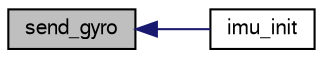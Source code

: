 digraph "send_gyro"
{
  edge [fontname="FreeSans",fontsize="10",labelfontname="FreeSans",labelfontsize="10"];
  node [fontname="FreeSans",fontsize="10",shape=record];
  rankdir="LR";
  Node1 [label="send_gyro",height=0.2,width=0.4,color="black", fillcolor="grey75", style="filled", fontcolor="black"];
  Node1 -> Node2 [dir="back",color="midnightblue",fontsize="10",style="solid",fontname="FreeSans"];
  Node2 [label="imu_init",height=0.2,width=0.4,color="black", fillcolor="white", style="filled",URL="$imu_8h.html#a86a06fe7a9831292bd92867da2d12f80"];
}
